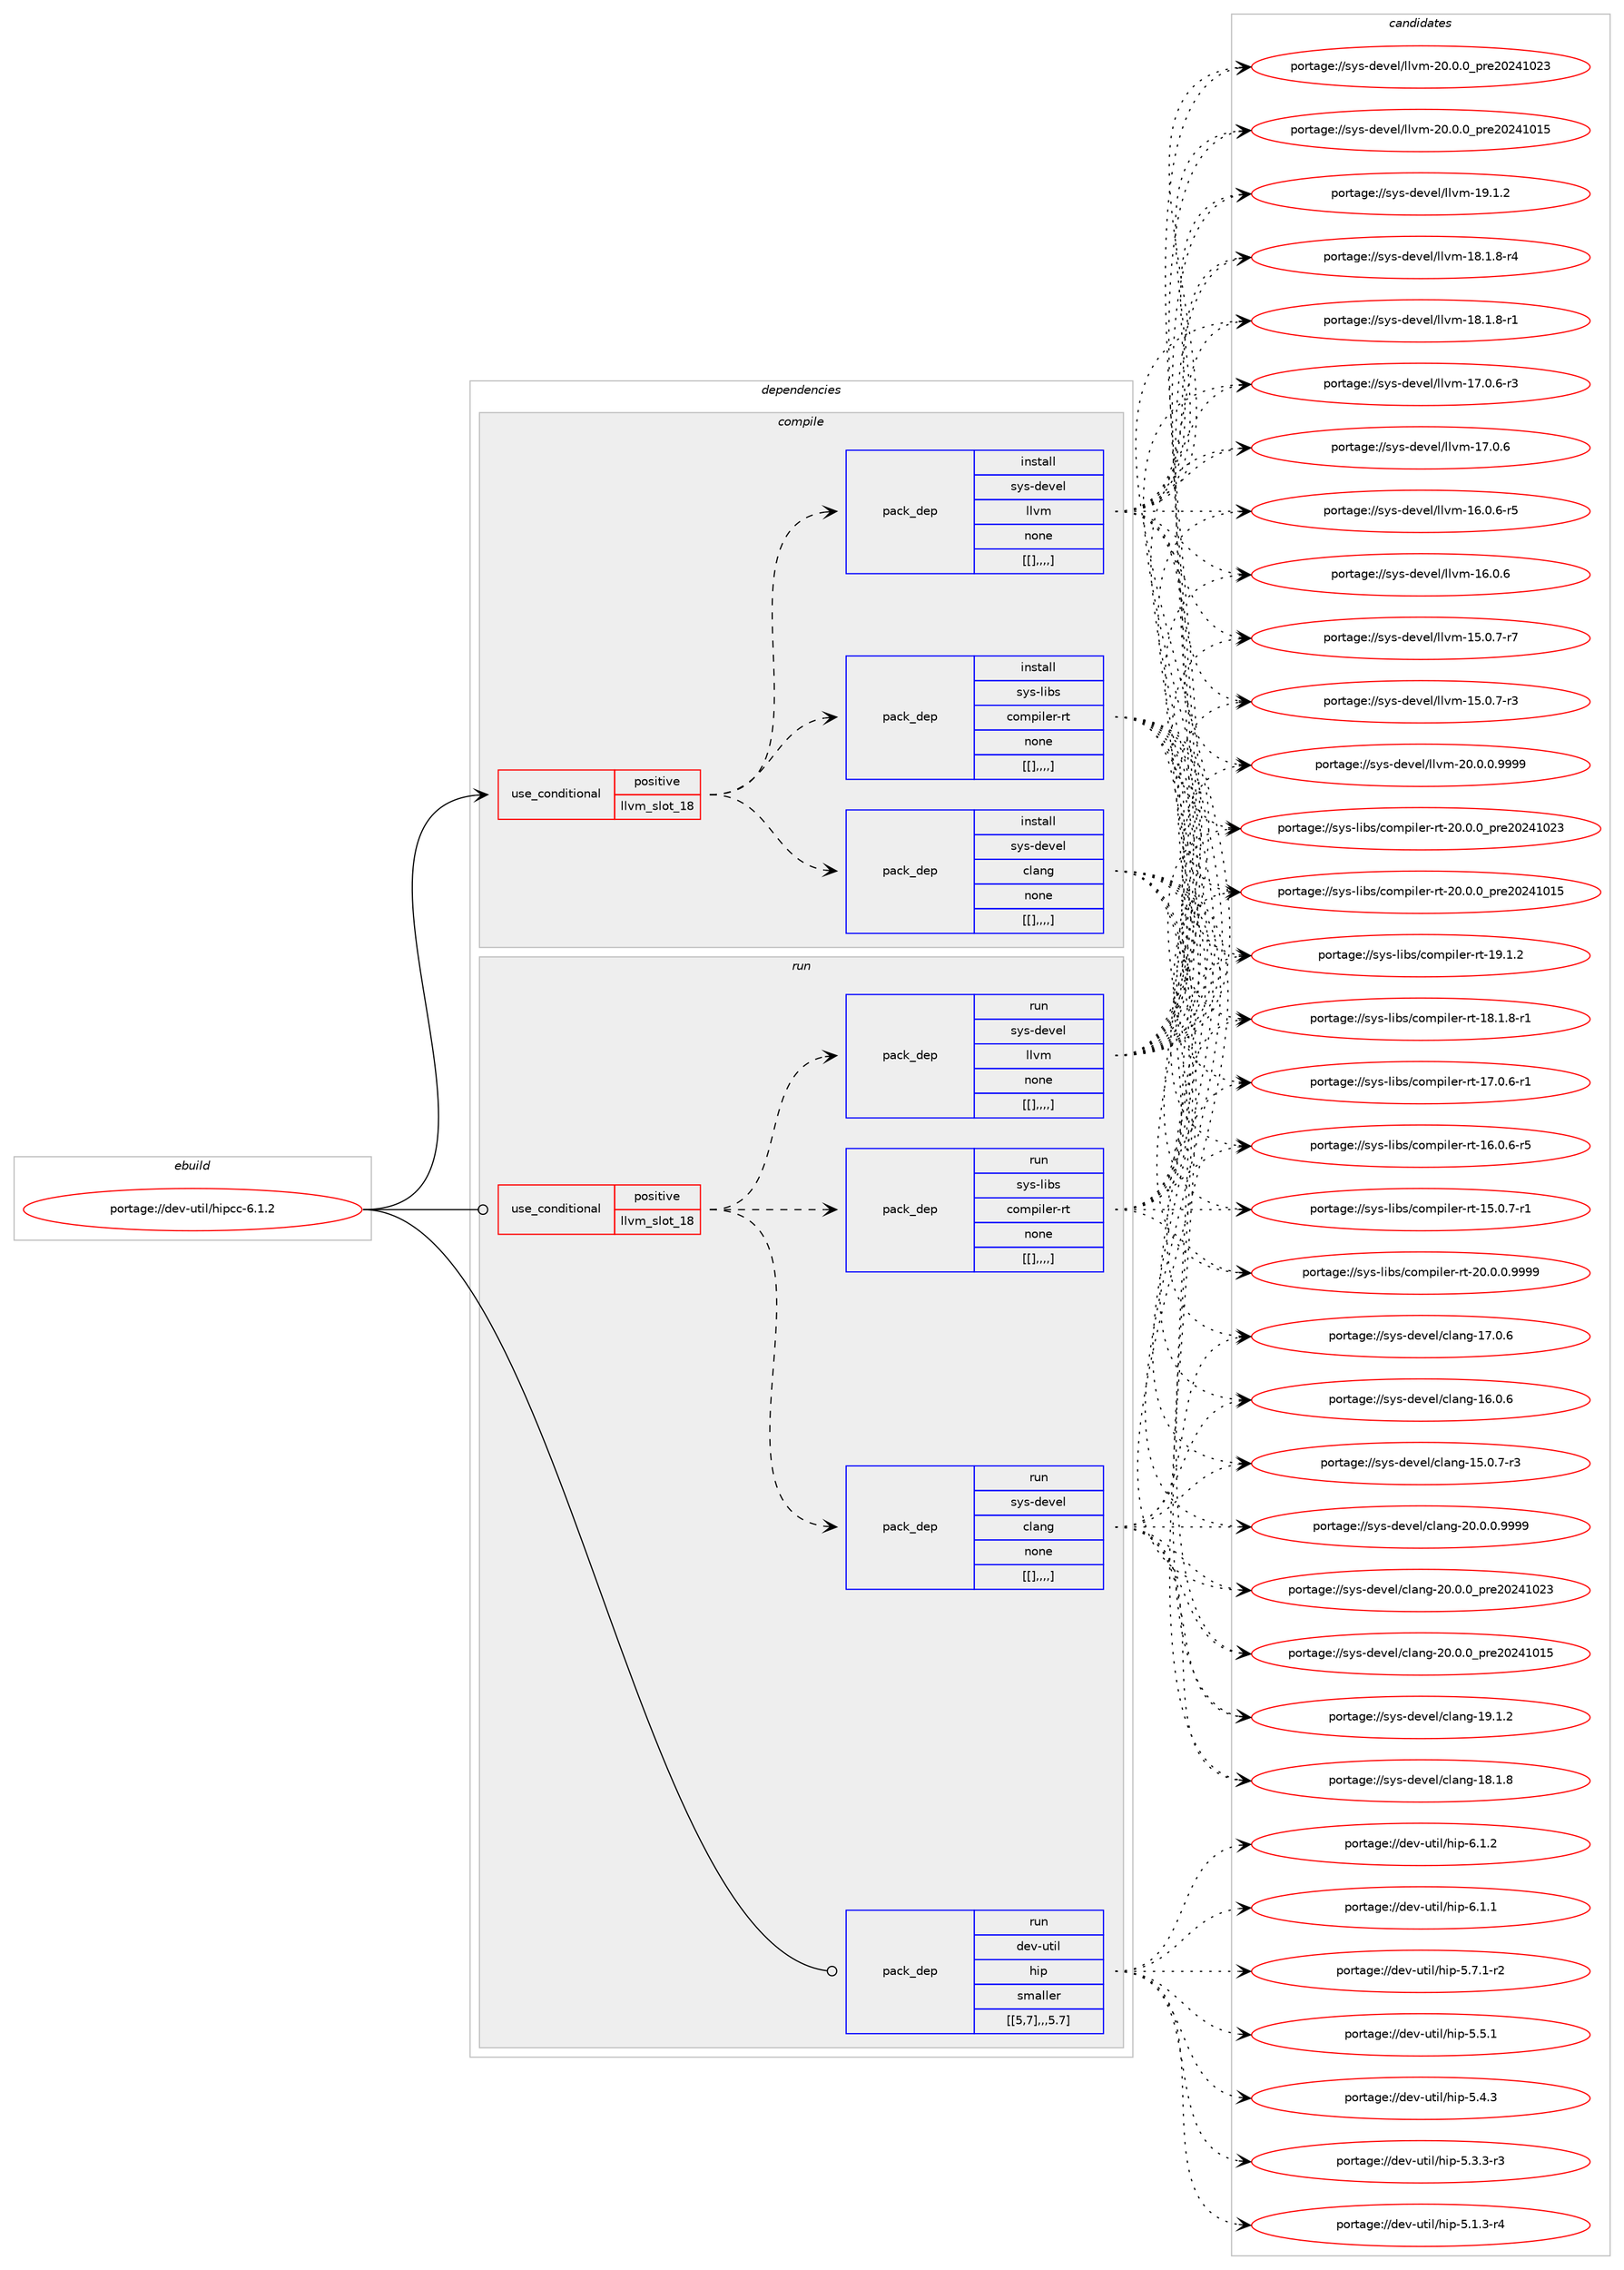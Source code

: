 digraph prolog {

# *************
# Graph options
# *************

newrank=true;
concentrate=true;
compound=true;
graph [rankdir=LR,fontname=Helvetica,fontsize=10,ranksep=1.5];#, ranksep=2.5, nodesep=0.2];
edge  [arrowhead=vee];
node  [fontname=Helvetica,fontsize=10];

# **********
# The ebuild
# **********

subgraph cluster_leftcol {
color=gray;
label=<<i>ebuild</i>>;
id [label="portage://dev-util/hipcc-6.1.2", color=red, width=4, href="../dev-util/hipcc-6.1.2.svg"];
}

# ****************
# The dependencies
# ****************

subgraph cluster_midcol {
color=gray;
label=<<i>dependencies</i>>;
subgraph cluster_compile {
fillcolor="#eeeeee";
style=filled;
label=<<i>compile</i>>;
subgraph cond65367 {
dependency227290 [label=<<TABLE BORDER="0" CELLBORDER="1" CELLSPACING="0" CELLPADDING="4"><TR><TD ROWSPAN="3" CELLPADDING="10">use_conditional</TD></TR><TR><TD>positive</TD></TR><TR><TD>llvm_slot_18</TD></TR></TABLE>>, shape=none, color=red];
subgraph pack160413 {
dependency227310 [label=<<TABLE BORDER="0" CELLBORDER="1" CELLSPACING="0" CELLPADDING="4" WIDTH="220"><TR><TD ROWSPAN="6" CELLPADDING="30">pack_dep</TD></TR><TR><TD WIDTH="110">install</TD></TR><TR><TD>sys-libs</TD></TR><TR><TD>compiler-rt</TD></TR><TR><TD>none</TD></TR><TR><TD>[[],,,,]</TD></TR></TABLE>>, shape=none, color=blue];
}
dependency227290:e -> dependency227310:w [weight=20,style="dashed",arrowhead="vee"];
subgraph pack160455 {
dependency227343 [label=<<TABLE BORDER="0" CELLBORDER="1" CELLSPACING="0" CELLPADDING="4" WIDTH="220"><TR><TD ROWSPAN="6" CELLPADDING="30">pack_dep</TD></TR><TR><TD WIDTH="110">install</TD></TR><TR><TD>sys-devel</TD></TR><TR><TD>llvm</TD></TR><TR><TD>none</TD></TR><TR><TD>[[],,,,]</TD></TR></TABLE>>, shape=none, color=blue];
}
dependency227290:e -> dependency227343:w [weight=20,style="dashed",arrowhead="vee"];
subgraph pack160477 {
dependency227401 [label=<<TABLE BORDER="0" CELLBORDER="1" CELLSPACING="0" CELLPADDING="4" WIDTH="220"><TR><TD ROWSPAN="6" CELLPADDING="30">pack_dep</TD></TR><TR><TD WIDTH="110">install</TD></TR><TR><TD>sys-devel</TD></TR><TR><TD>clang</TD></TR><TR><TD>none</TD></TR><TR><TD>[[],,,,]</TD></TR></TABLE>>, shape=none, color=blue];
}
dependency227290:e -> dependency227401:w [weight=20,style="dashed",arrowhead="vee"];
}
id:e -> dependency227290:w [weight=20,style="solid",arrowhead="vee"];
}
subgraph cluster_compileandrun {
fillcolor="#eeeeee";
style=filled;
label=<<i>compile and run</i>>;
}
subgraph cluster_run {
fillcolor="#eeeeee";
style=filled;
label=<<i>run</i>>;
subgraph cond65419 {
dependency227473 [label=<<TABLE BORDER="0" CELLBORDER="1" CELLSPACING="0" CELLPADDING="4"><TR><TD ROWSPAN="3" CELLPADDING="10">use_conditional</TD></TR><TR><TD>positive</TD></TR><TR><TD>llvm_slot_18</TD></TR></TABLE>>, shape=none, color=red];
subgraph pack160588 {
dependency227523 [label=<<TABLE BORDER="0" CELLBORDER="1" CELLSPACING="0" CELLPADDING="4" WIDTH="220"><TR><TD ROWSPAN="6" CELLPADDING="30">pack_dep</TD></TR><TR><TD WIDTH="110">run</TD></TR><TR><TD>sys-libs</TD></TR><TR><TD>compiler-rt</TD></TR><TR><TD>none</TD></TR><TR><TD>[[],,,,]</TD></TR></TABLE>>, shape=none, color=blue];
}
dependency227473:e -> dependency227523:w [weight=20,style="dashed",arrowhead="vee"];
subgraph pack160655 {
dependency227642 [label=<<TABLE BORDER="0" CELLBORDER="1" CELLSPACING="0" CELLPADDING="4" WIDTH="220"><TR><TD ROWSPAN="6" CELLPADDING="30">pack_dep</TD></TR><TR><TD WIDTH="110">run</TD></TR><TR><TD>sys-devel</TD></TR><TR><TD>llvm</TD></TR><TR><TD>none</TD></TR><TR><TD>[[],,,,]</TD></TR></TABLE>>, shape=none, color=blue];
}
dependency227473:e -> dependency227642:w [weight=20,style="dashed",arrowhead="vee"];
subgraph pack160695 {
dependency227659 [label=<<TABLE BORDER="0" CELLBORDER="1" CELLSPACING="0" CELLPADDING="4" WIDTH="220"><TR><TD ROWSPAN="6" CELLPADDING="30">pack_dep</TD></TR><TR><TD WIDTH="110">run</TD></TR><TR><TD>sys-devel</TD></TR><TR><TD>clang</TD></TR><TR><TD>none</TD></TR><TR><TD>[[],,,,]</TD></TR></TABLE>>, shape=none, color=blue];
}
dependency227473:e -> dependency227659:w [weight=20,style="dashed",arrowhead="vee"];
}
id:e -> dependency227473:w [weight=20,style="solid",arrowhead="odot"];
subgraph pack160713 {
dependency227735 [label=<<TABLE BORDER="0" CELLBORDER="1" CELLSPACING="0" CELLPADDING="4" WIDTH="220"><TR><TD ROWSPAN="6" CELLPADDING="30">pack_dep</TD></TR><TR><TD WIDTH="110">run</TD></TR><TR><TD>dev-util</TD></TR><TR><TD>hip</TD></TR><TR><TD>smaller</TD></TR><TR><TD>[[5,7],,,5.7]</TD></TR></TABLE>>, shape=none, color=blue];
}
id:e -> dependency227735:w [weight=20,style="solid",arrowhead="odot"];
}
}

# **************
# The candidates
# **************

subgraph cluster_choices {
rank=same;
color=gray;
label=<<i>candidates</i>>;

subgraph choice160203 {
color=black;
nodesep=1;
choice1151211154510810598115479911110911210510810111445114116455048464846484657575757 [label="portage://sys-libs/compiler-rt-20.0.0.9999", color=red, width=4,href="../sys-libs/compiler-rt-20.0.0.9999.svg"];
choice115121115451081059811547991111091121051081011144511411645504846484648951121141015048505249485051 [label="portage://sys-libs/compiler-rt-20.0.0_pre20241023", color=red, width=4,href="../sys-libs/compiler-rt-20.0.0_pre20241023.svg"];
choice115121115451081059811547991111091121051081011144511411645504846484648951121141015048505249484953 [label="portage://sys-libs/compiler-rt-20.0.0_pre20241015", color=red, width=4,href="../sys-libs/compiler-rt-20.0.0_pre20241015.svg"];
choice115121115451081059811547991111091121051081011144511411645495746494650 [label="portage://sys-libs/compiler-rt-19.1.2", color=red, width=4,href="../sys-libs/compiler-rt-19.1.2.svg"];
choice1151211154510810598115479911110911210510810111445114116454956464946564511449 [label="portage://sys-libs/compiler-rt-18.1.8-r1", color=red, width=4,href="../sys-libs/compiler-rt-18.1.8-r1.svg"];
choice1151211154510810598115479911110911210510810111445114116454955464846544511449 [label="portage://sys-libs/compiler-rt-17.0.6-r1", color=red, width=4,href="../sys-libs/compiler-rt-17.0.6-r1.svg"];
choice1151211154510810598115479911110911210510810111445114116454954464846544511453 [label="portage://sys-libs/compiler-rt-16.0.6-r5", color=red, width=4,href="../sys-libs/compiler-rt-16.0.6-r5.svg"];
choice1151211154510810598115479911110911210510810111445114116454953464846554511449 [label="portage://sys-libs/compiler-rt-15.0.7-r1", color=red, width=4,href="../sys-libs/compiler-rt-15.0.7-r1.svg"];
dependency227310:e -> choice1151211154510810598115479911110911210510810111445114116455048464846484657575757:w [style=dotted,weight="100"];
dependency227310:e -> choice115121115451081059811547991111091121051081011144511411645504846484648951121141015048505249485051:w [style=dotted,weight="100"];
dependency227310:e -> choice115121115451081059811547991111091121051081011144511411645504846484648951121141015048505249484953:w [style=dotted,weight="100"];
dependency227310:e -> choice115121115451081059811547991111091121051081011144511411645495746494650:w [style=dotted,weight="100"];
dependency227310:e -> choice1151211154510810598115479911110911210510810111445114116454956464946564511449:w [style=dotted,weight="100"];
dependency227310:e -> choice1151211154510810598115479911110911210510810111445114116454955464846544511449:w [style=dotted,weight="100"];
dependency227310:e -> choice1151211154510810598115479911110911210510810111445114116454954464846544511453:w [style=dotted,weight="100"];
dependency227310:e -> choice1151211154510810598115479911110911210510810111445114116454953464846554511449:w [style=dotted,weight="100"];
}
subgraph choice160207 {
color=black;
nodesep=1;
choice1151211154510010111810110847108108118109455048464846484657575757 [label="portage://sys-devel/llvm-20.0.0.9999", color=red, width=4,href="../sys-devel/llvm-20.0.0.9999.svg"];
choice115121115451001011181011084710810811810945504846484648951121141015048505249485051 [label="portage://sys-devel/llvm-20.0.0_pre20241023", color=red, width=4,href="../sys-devel/llvm-20.0.0_pre20241023.svg"];
choice115121115451001011181011084710810811810945504846484648951121141015048505249484953 [label="portage://sys-devel/llvm-20.0.0_pre20241015", color=red, width=4,href="../sys-devel/llvm-20.0.0_pre20241015.svg"];
choice115121115451001011181011084710810811810945495746494650 [label="portage://sys-devel/llvm-19.1.2", color=red, width=4,href="../sys-devel/llvm-19.1.2.svg"];
choice1151211154510010111810110847108108118109454956464946564511452 [label="portage://sys-devel/llvm-18.1.8-r4", color=red, width=4,href="../sys-devel/llvm-18.1.8-r4.svg"];
choice1151211154510010111810110847108108118109454956464946564511449 [label="portage://sys-devel/llvm-18.1.8-r1", color=red, width=4,href="../sys-devel/llvm-18.1.8-r1.svg"];
choice1151211154510010111810110847108108118109454955464846544511451 [label="portage://sys-devel/llvm-17.0.6-r3", color=red, width=4,href="../sys-devel/llvm-17.0.6-r3.svg"];
choice115121115451001011181011084710810811810945495546484654 [label="portage://sys-devel/llvm-17.0.6", color=red, width=4,href="../sys-devel/llvm-17.0.6.svg"];
choice1151211154510010111810110847108108118109454954464846544511453 [label="portage://sys-devel/llvm-16.0.6-r5", color=red, width=4,href="../sys-devel/llvm-16.0.6-r5.svg"];
choice115121115451001011181011084710810811810945495446484654 [label="portage://sys-devel/llvm-16.0.6", color=red, width=4,href="../sys-devel/llvm-16.0.6.svg"];
choice1151211154510010111810110847108108118109454953464846554511455 [label="portage://sys-devel/llvm-15.0.7-r7", color=red, width=4,href="../sys-devel/llvm-15.0.7-r7.svg"];
choice1151211154510010111810110847108108118109454953464846554511451 [label="portage://sys-devel/llvm-15.0.7-r3", color=red, width=4,href="../sys-devel/llvm-15.0.7-r3.svg"];
dependency227343:e -> choice1151211154510010111810110847108108118109455048464846484657575757:w [style=dotted,weight="100"];
dependency227343:e -> choice115121115451001011181011084710810811810945504846484648951121141015048505249485051:w [style=dotted,weight="100"];
dependency227343:e -> choice115121115451001011181011084710810811810945504846484648951121141015048505249484953:w [style=dotted,weight="100"];
dependency227343:e -> choice115121115451001011181011084710810811810945495746494650:w [style=dotted,weight="100"];
dependency227343:e -> choice1151211154510010111810110847108108118109454956464946564511452:w [style=dotted,weight="100"];
dependency227343:e -> choice1151211154510010111810110847108108118109454956464946564511449:w [style=dotted,weight="100"];
dependency227343:e -> choice1151211154510010111810110847108108118109454955464846544511451:w [style=dotted,weight="100"];
dependency227343:e -> choice115121115451001011181011084710810811810945495546484654:w [style=dotted,weight="100"];
dependency227343:e -> choice1151211154510010111810110847108108118109454954464846544511453:w [style=dotted,weight="100"];
dependency227343:e -> choice115121115451001011181011084710810811810945495446484654:w [style=dotted,weight="100"];
dependency227343:e -> choice1151211154510010111810110847108108118109454953464846554511455:w [style=dotted,weight="100"];
dependency227343:e -> choice1151211154510010111810110847108108118109454953464846554511451:w [style=dotted,weight="100"];
}
subgraph choice160224 {
color=black;
nodesep=1;
choice11512111545100101118101108479910897110103455048464846484657575757 [label="portage://sys-devel/clang-20.0.0.9999", color=red, width=4,href="../sys-devel/clang-20.0.0.9999.svg"];
choice1151211154510010111810110847991089711010345504846484648951121141015048505249485051 [label="portage://sys-devel/clang-20.0.0_pre20241023", color=red, width=4,href="../sys-devel/clang-20.0.0_pre20241023.svg"];
choice1151211154510010111810110847991089711010345504846484648951121141015048505249484953 [label="portage://sys-devel/clang-20.0.0_pre20241015", color=red, width=4,href="../sys-devel/clang-20.0.0_pre20241015.svg"];
choice1151211154510010111810110847991089711010345495746494650 [label="portage://sys-devel/clang-19.1.2", color=red, width=4,href="../sys-devel/clang-19.1.2.svg"];
choice1151211154510010111810110847991089711010345495646494656 [label="portage://sys-devel/clang-18.1.8", color=red, width=4,href="../sys-devel/clang-18.1.8.svg"];
choice1151211154510010111810110847991089711010345495546484654 [label="portage://sys-devel/clang-17.0.6", color=red, width=4,href="../sys-devel/clang-17.0.6.svg"];
choice1151211154510010111810110847991089711010345495446484654 [label="portage://sys-devel/clang-16.0.6", color=red, width=4,href="../sys-devel/clang-16.0.6.svg"];
choice11512111545100101118101108479910897110103454953464846554511451 [label="portage://sys-devel/clang-15.0.7-r3", color=red, width=4,href="../sys-devel/clang-15.0.7-r3.svg"];
dependency227401:e -> choice11512111545100101118101108479910897110103455048464846484657575757:w [style=dotted,weight="100"];
dependency227401:e -> choice1151211154510010111810110847991089711010345504846484648951121141015048505249485051:w [style=dotted,weight="100"];
dependency227401:e -> choice1151211154510010111810110847991089711010345504846484648951121141015048505249484953:w [style=dotted,weight="100"];
dependency227401:e -> choice1151211154510010111810110847991089711010345495746494650:w [style=dotted,weight="100"];
dependency227401:e -> choice1151211154510010111810110847991089711010345495646494656:w [style=dotted,weight="100"];
dependency227401:e -> choice1151211154510010111810110847991089711010345495546484654:w [style=dotted,weight="100"];
dependency227401:e -> choice1151211154510010111810110847991089711010345495446484654:w [style=dotted,weight="100"];
dependency227401:e -> choice11512111545100101118101108479910897110103454953464846554511451:w [style=dotted,weight="100"];
}
subgraph choice160270 {
color=black;
nodesep=1;
choice1151211154510810598115479911110911210510810111445114116455048464846484657575757 [label="portage://sys-libs/compiler-rt-20.0.0.9999", color=red, width=4,href="../sys-libs/compiler-rt-20.0.0.9999.svg"];
choice115121115451081059811547991111091121051081011144511411645504846484648951121141015048505249485051 [label="portage://sys-libs/compiler-rt-20.0.0_pre20241023", color=red, width=4,href="../sys-libs/compiler-rt-20.0.0_pre20241023.svg"];
choice115121115451081059811547991111091121051081011144511411645504846484648951121141015048505249484953 [label="portage://sys-libs/compiler-rt-20.0.0_pre20241015", color=red, width=4,href="../sys-libs/compiler-rt-20.0.0_pre20241015.svg"];
choice115121115451081059811547991111091121051081011144511411645495746494650 [label="portage://sys-libs/compiler-rt-19.1.2", color=red, width=4,href="../sys-libs/compiler-rt-19.1.2.svg"];
choice1151211154510810598115479911110911210510810111445114116454956464946564511449 [label="portage://sys-libs/compiler-rt-18.1.8-r1", color=red, width=4,href="../sys-libs/compiler-rt-18.1.8-r1.svg"];
choice1151211154510810598115479911110911210510810111445114116454955464846544511449 [label="portage://sys-libs/compiler-rt-17.0.6-r1", color=red, width=4,href="../sys-libs/compiler-rt-17.0.6-r1.svg"];
choice1151211154510810598115479911110911210510810111445114116454954464846544511453 [label="portage://sys-libs/compiler-rt-16.0.6-r5", color=red, width=4,href="../sys-libs/compiler-rt-16.0.6-r5.svg"];
choice1151211154510810598115479911110911210510810111445114116454953464846554511449 [label="portage://sys-libs/compiler-rt-15.0.7-r1", color=red, width=4,href="../sys-libs/compiler-rt-15.0.7-r1.svg"];
dependency227523:e -> choice1151211154510810598115479911110911210510810111445114116455048464846484657575757:w [style=dotted,weight="100"];
dependency227523:e -> choice115121115451081059811547991111091121051081011144511411645504846484648951121141015048505249485051:w [style=dotted,weight="100"];
dependency227523:e -> choice115121115451081059811547991111091121051081011144511411645504846484648951121141015048505249484953:w [style=dotted,weight="100"];
dependency227523:e -> choice115121115451081059811547991111091121051081011144511411645495746494650:w [style=dotted,weight="100"];
dependency227523:e -> choice1151211154510810598115479911110911210510810111445114116454956464946564511449:w [style=dotted,weight="100"];
dependency227523:e -> choice1151211154510810598115479911110911210510810111445114116454955464846544511449:w [style=dotted,weight="100"];
dependency227523:e -> choice1151211154510810598115479911110911210510810111445114116454954464846544511453:w [style=dotted,weight="100"];
dependency227523:e -> choice1151211154510810598115479911110911210510810111445114116454953464846554511449:w [style=dotted,weight="100"];
}
subgraph choice160280 {
color=black;
nodesep=1;
choice1151211154510010111810110847108108118109455048464846484657575757 [label="portage://sys-devel/llvm-20.0.0.9999", color=red, width=4,href="../sys-devel/llvm-20.0.0.9999.svg"];
choice115121115451001011181011084710810811810945504846484648951121141015048505249485051 [label="portage://sys-devel/llvm-20.0.0_pre20241023", color=red, width=4,href="../sys-devel/llvm-20.0.0_pre20241023.svg"];
choice115121115451001011181011084710810811810945504846484648951121141015048505249484953 [label="portage://sys-devel/llvm-20.0.0_pre20241015", color=red, width=4,href="../sys-devel/llvm-20.0.0_pre20241015.svg"];
choice115121115451001011181011084710810811810945495746494650 [label="portage://sys-devel/llvm-19.1.2", color=red, width=4,href="../sys-devel/llvm-19.1.2.svg"];
choice1151211154510010111810110847108108118109454956464946564511452 [label="portage://sys-devel/llvm-18.1.8-r4", color=red, width=4,href="../sys-devel/llvm-18.1.8-r4.svg"];
choice1151211154510010111810110847108108118109454956464946564511449 [label="portage://sys-devel/llvm-18.1.8-r1", color=red, width=4,href="../sys-devel/llvm-18.1.8-r1.svg"];
choice1151211154510010111810110847108108118109454955464846544511451 [label="portage://sys-devel/llvm-17.0.6-r3", color=red, width=4,href="../sys-devel/llvm-17.0.6-r3.svg"];
choice115121115451001011181011084710810811810945495546484654 [label="portage://sys-devel/llvm-17.0.6", color=red, width=4,href="../sys-devel/llvm-17.0.6.svg"];
choice1151211154510010111810110847108108118109454954464846544511453 [label="portage://sys-devel/llvm-16.0.6-r5", color=red, width=4,href="../sys-devel/llvm-16.0.6-r5.svg"];
choice115121115451001011181011084710810811810945495446484654 [label="portage://sys-devel/llvm-16.0.6", color=red, width=4,href="../sys-devel/llvm-16.0.6.svg"];
choice1151211154510010111810110847108108118109454953464846554511455 [label="portage://sys-devel/llvm-15.0.7-r7", color=red, width=4,href="../sys-devel/llvm-15.0.7-r7.svg"];
choice1151211154510010111810110847108108118109454953464846554511451 [label="portage://sys-devel/llvm-15.0.7-r3", color=red, width=4,href="../sys-devel/llvm-15.0.7-r3.svg"];
dependency227642:e -> choice1151211154510010111810110847108108118109455048464846484657575757:w [style=dotted,weight="100"];
dependency227642:e -> choice115121115451001011181011084710810811810945504846484648951121141015048505249485051:w [style=dotted,weight="100"];
dependency227642:e -> choice115121115451001011181011084710810811810945504846484648951121141015048505249484953:w [style=dotted,weight="100"];
dependency227642:e -> choice115121115451001011181011084710810811810945495746494650:w [style=dotted,weight="100"];
dependency227642:e -> choice1151211154510010111810110847108108118109454956464946564511452:w [style=dotted,weight="100"];
dependency227642:e -> choice1151211154510010111810110847108108118109454956464946564511449:w [style=dotted,weight="100"];
dependency227642:e -> choice1151211154510010111810110847108108118109454955464846544511451:w [style=dotted,weight="100"];
dependency227642:e -> choice115121115451001011181011084710810811810945495546484654:w [style=dotted,weight="100"];
dependency227642:e -> choice1151211154510010111810110847108108118109454954464846544511453:w [style=dotted,weight="100"];
dependency227642:e -> choice115121115451001011181011084710810811810945495446484654:w [style=dotted,weight="100"];
dependency227642:e -> choice1151211154510010111810110847108108118109454953464846554511455:w [style=dotted,weight="100"];
dependency227642:e -> choice1151211154510010111810110847108108118109454953464846554511451:w [style=dotted,weight="100"];
}
subgraph choice160309 {
color=black;
nodesep=1;
choice11512111545100101118101108479910897110103455048464846484657575757 [label="portage://sys-devel/clang-20.0.0.9999", color=red, width=4,href="../sys-devel/clang-20.0.0.9999.svg"];
choice1151211154510010111810110847991089711010345504846484648951121141015048505249485051 [label="portage://sys-devel/clang-20.0.0_pre20241023", color=red, width=4,href="../sys-devel/clang-20.0.0_pre20241023.svg"];
choice1151211154510010111810110847991089711010345504846484648951121141015048505249484953 [label="portage://sys-devel/clang-20.0.0_pre20241015", color=red, width=4,href="../sys-devel/clang-20.0.0_pre20241015.svg"];
choice1151211154510010111810110847991089711010345495746494650 [label="portage://sys-devel/clang-19.1.2", color=red, width=4,href="../sys-devel/clang-19.1.2.svg"];
choice1151211154510010111810110847991089711010345495646494656 [label="portage://sys-devel/clang-18.1.8", color=red, width=4,href="../sys-devel/clang-18.1.8.svg"];
choice1151211154510010111810110847991089711010345495546484654 [label="portage://sys-devel/clang-17.0.6", color=red, width=4,href="../sys-devel/clang-17.0.6.svg"];
choice1151211154510010111810110847991089711010345495446484654 [label="portage://sys-devel/clang-16.0.6", color=red, width=4,href="../sys-devel/clang-16.0.6.svg"];
choice11512111545100101118101108479910897110103454953464846554511451 [label="portage://sys-devel/clang-15.0.7-r3", color=red, width=4,href="../sys-devel/clang-15.0.7-r3.svg"];
dependency227659:e -> choice11512111545100101118101108479910897110103455048464846484657575757:w [style=dotted,weight="100"];
dependency227659:e -> choice1151211154510010111810110847991089711010345504846484648951121141015048505249485051:w [style=dotted,weight="100"];
dependency227659:e -> choice1151211154510010111810110847991089711010345504846484648951121141015048505249484953:w [style=dotted,weight="100"];
dependency227659:e -> choice1151211154510010111810110847991089711010345495746494650:w [style=dotted,weight="100"];
dependency227659:e -> choice1151211154510010111810110847991089711010345495646494656:w [style=dotted,weight="100"];
dependency227659:e -> choice1151211154510010111810110847991089711010345495546484654:w [style=dotted,weight="100"];
dependency227659:e -> choice1151211154510010111810110847991089711010345495446484654:w [style=dotted,weight="100"];
dependency227659:e -> choice11512111545100101118101108479910897110103454953464846554511451:w [style=dotted,weight="100"];
}
subgraph choice160393 {
color=black;
nodesep=1;
choice1001011184511711610510847104105112455446494650 [label="portage://dev-util/hip-6.1.2", color=red, width=4,href="../dev-util/hip-6.1.2.svg"];
choice1001011184511711610510847104105112455446494649 [label="portage://dev-util/hip-6.1.1", color=red, width=4,href="../dev-util/hip-6.1.1.svg"];
choice10010111845117116105108471041051124553465546494511450 [label="portage://dev-util/hip-5.7.1-r2", color=red, width=4,href="../dev-util/hip-5.7.1-r2.svg"];
choice1001011184511711610510847104105112455346534649 [label="portage://dev-util/hip-5.5.1", color=red, width=4,href="../dev-util/hip-5.5.1.svg"];
choice1001011184511711610510847104105112455346524651 [label="portage://dev-util/hip-5.4.3", color=red, width=4,href="../dev-util/hip-5.4.3.svg"];
choice10010111845117116105108471041051124553465146514511451 [label="portage://dev-util/hip-5.3.3-r3", color=red, width=4,href="../dev-util/hip-5.3.3-r3.svg"];
choice10010111845117116105108471041051124553464946514511452 [label="portage://dev-util/hip-5.1.3-r4", color=red, width=4,href="../dev-util/hip-5.1.3-r4.svg"];
dependency227735:e -> choice1001011184511711610510847104105112455446494650:w [style=dotted,weight="100"];
dependency227735:e -> choice1001011184511711610510847104105112455446494649:w [style=dotted,weight="100"];
dependency227735:e -> choice10010111845117116105108471041051124553465546494511450:w [style=dotted,weight="100"];
dependency227735:e -> choice1001011184511711610510847104105112455346534649:w [style=dotted,weight="100"];
dependency227735:e -> choice1001011184511711610510847104105112455346524651:w [style=dotted,weight="100"];
dependency227735:e -> choice10010111845117116105108471041051124553465146514511451:w [style=dotted,weight="100"];
dependency227735:e -> choice10010111845117116105108471041051124553464946514511452:w [style=dotted,weight="100"];
}
}

}
